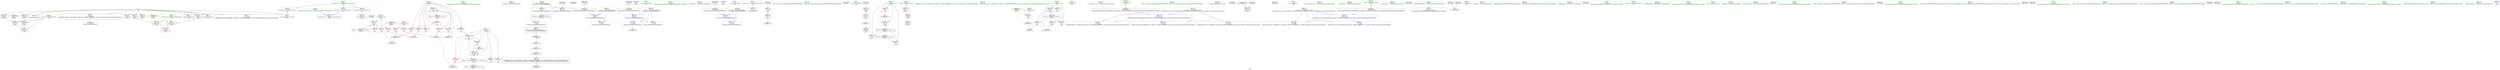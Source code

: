 digraph "SVFG" {
	label="SVFG";

	Node0x55e099c03150 [shape=record,color=grey,label="{NodeID: 0\nNullPtr}"];
	Node0x55e099c03150 -> Node0x55e099d39120[style=solid];
	Node0x55e099c03150 -> Node0x55e099d39220[style=solid];
	Node0x55e099c03150 -> Node0x55e099d392f0[style=solid];
	Node0x55e099c03150 -> Node0x55e099d393c0[style=solid];
	Node0x55e099c03150 -> Node0x55e099d39490[style=solid];
	Node0x55e099c03150 -> Node0x55e099d39560[style=solid];
	Node0x55e099c03150 -> Node0x55e099d39630[style=solid];
	Node0x55e099c03150 -> Node0x55e099d39700[style=solid];
	Node0x55e099c03150 -> Node0x55e099d397d0[style=solid];
	Node0x55e099c03150 -> Node0x55e099d398a0[style=solid];
	Node0x55e099c03150 -> Node0x55e099d39970[style=solid];
	Node0x55e099c03150 -> Node0x55e099d3d5a0[style=solid];
	Node0x55e099d37b00 [shape=record,color=red,label="{NodeID: 97\n107\<--58\n\<--n\nmain\n}"];
	Node0x55e099d37b00 -> Node0x55e099d461d0[style=solid];
	Node0x55e099d35290 [shape=record,color=green,label="{NodeID: 14\n272\<--1\n\<--dummyObj\nCan only get source location for instruction, argument, global var or function.}"];
	Node0x55e099d37640 [shape=record,color=red,label="{NodeID: 111\n140\<--66\n\<--j\nmain\n}"];
	Node0x55e099d35fa0 [shape=record,color=green,label="{NodeID: 28\n56\<--57\nehselector.slot\<--ehselector.slot_field_insensitive\nmain\n}"];
	Node0x55e099d35fa0 -> Node0x55e099d3ab40[style=solid];
	Node0x55e099d35fa0 -> Node0x55e099d3dec0[style=solid];
	Node0x55e099d35fa0 -> Node0x55e099d3e130[style=solid];
	Node0x55e099d55d40 [shape=record,color=yellow,style=double,label="{NodeID: 291\n10V_1 = ENCHI(MR_10V_0)\npts\{57 \}\nFun[main]}"];
	Node0x55e099d55d40 -> Node0x55e099d3dec0[style=dashed];
	Node0x55e099d55d40 -> Node0x55e099d3e130[style=dashed];
	Node0x55e099d3d3d0 [shape=record,color=blue,label="{NodeID: 125\n351\<--17\nllvm.global_ctors_0\<--\nGlob }"];
	Node0x55e099d36c20 [shape=record,color=green,label="{NodeID: 42\n166\<--167\n_ZNSolsEx\<--_ZNSolsEx_field_insensitive\n}"];
	Node0x55e099d3df90 [shape=record,color=blue,label="{NodeID: 139\n64\<--157\ni\<--inc25\nmain\n}"];
	Node0x55e099d3df90 -> Node0x55e099d37fe0[style=dashed];
	Node0x55e099d3df90 -> Node0x55e099d380b0[style=dashed];
	Node0x55e099d3df90 -> Node0x55e099d38180[style=dashed];
	Node0x55e099d3df90 -> Node0x55e099d37230[style=dashed];
	Node0x55e099d3df90 -> Node0x55e099d37300[style=dashed];
	Node0x55e099d3df90 -> Node0x55e099d373d0[style=dashed];
	Node0x55e099d3df90 -> Node0x55e099d3df90[style=dashed];
	Node0x55e099d3df90 -> Node0x55e099d52480[style=dashed];
	Node0x55e099d389e0 [shape=record,color=green,label="{NodeID: 56\n303\<--304\nretval\<--retval_field_insensitive\n_ZNSt11char_traitsIcE7compareEPKcS2_m\n}"];
	Node0x55e099d389e0 -> Node0x55e099d3cfc0[style=solid];
	Node0x55e099d389e0 -> Node0x55e099d3e6e0[style=solid];
	Node0x55e099d389e0 -> Node0x55e099d3e7b0[style=solid];
	Node0x55e099d62e10 [shape=record,color=black,label="{NodeID: 319\n28 = PHI()\n}"];
	Node0x55e099d39630 [shape=record,color=black,label="{NodeID: 70\n198\<--3\n\<--dummyVal\nmain\n}"];
	Node0x55e099d39630 -> Node0x55e099d3e130[style=solid];
	Node0x55e099d64430 [shape=record,color=black,label="{NodeID: 333\n260 = PHI()\n|{<s0>31}}"];
	Node0x55e099d64430:s0 -> Node0x55e099d60d50[style=solid,color=red];
	Node0x55e099d45750 [shape=record,color=grey,label="{NodeID: 250\n315 = cmp(314, 97, )\n}"];
	Node0x55e099d3a1c0 [shape=record,color=purple,label="{NodeID: 84\n168\<--12\n\<--.str.1\nmain\n}"];
	Node0x55e099c031e0 [shape=record,color=green,label="{NodeID: 1\n7\<--1\n__dso_handle\<--dummyObj\nGlob }"];
	Node0x55e099d4ed80 [shape=record,color=black,label="{NodeID: 264\nMR_26V_3 = PHI(MR_26V_4, MR_26V_2, )\npts\{304 \}\n}"];
	Node0x55e099d4ed80 -> Node0x55e099d3cfc0[style=dashed];
	Node0x55e099d37bd0 [shape=record,color=red,label="{NodeID: 98\n170\<--58\n\<--n\nmain\n}"];
	Node0x55e099d35390 [shape=record,color=green,label="{NodeID: 15\n275\<--1\n\<--dummyObj\nCan only get source location for instruction, argument, global var or function.}"];
	Node0x55e099d37710 [shape=record,color=red,label="{NodeID: 112\n144\<--66\n\<--j\nmain\n}"];
	Node0x55e099d37710 -> Node0x55e099d44cd0[style=solid];
	Node0x55e099d36070 [shape=record,color=green,label="{NodeID: 29\n58\<--59\nn\<--n_field_insensitive\nmain\n}"];
	Node0x55e099d36070 -> Node0x55e099d37a30[style=solid];
	Node0x55e099d36070 -> Node0x55e099d37b00[style=solid];
	Node0x55e099d36070 -> Node0x55e099d37bd0[style=solid];
	Node0x55e099d36070 -> Node0x55e099d3d840[style=solid];
	Node0x55e099d3d4a0 [shape=record,color=blue,label="{NodeID: 126\n352\<--18\nllvm.global_ctors_1\<--_GLOBAL__sub_I_pwild_0_0.cpp\nGlob }"];
	Node0x55e099d36d20 [shape=record,color=green,label="{NodeID: 43\n172\<--173\n_ZNSaIcEC1Ev\<--_ZNSaIcEC1Ev_field_insensitive\n}"];
	Node0x55e099d3e060 [shape=record,color=blue,label="{NodeID: 140\n54\<--196\nexn.slot\<--\nmain\n}"];
	Node0x55e099d3e060 -> Node0x55e099d3aa70[style=dashed];
	Node0x55e099d38ab0 [shape=record,color=green,label="{NodeID: 57\n305\<--306\n__s1.addr\<--__s1.addr_field_insensitive\n_ZNSt11char_traitsIcE7compareEPKcS2_m\n}"];
	Node0x55e099d38ab0 -> Node0x55e099d3d090[style=solid];
	Node0x55e099d38ab0 -> Node0x55e099d3e470[style=solid];
	Node0x55e099d63690 [shape=record,color=black,label="{NodeID: 320\n91 = PHI()\n}"];
	Node0x55e099d63690 -> Node0x55e099d3d840[style=solid];
	Node0x55e099d39700 [shape=record,color=black,label="{NodeID: 71\n218\<--3\nlpad.val\<--dummyVal\nmain\n}"];
	Node0x55e099d645c0 [shape=record,color=black,label="{NodeID: 334\n264 = PHI()\n|{<s0>31}}"];
	Node0x55e099d645c0:s0 -> Node0x55e099d64900[style=solid,color=red];
	Node0x55e099d458d0 [shape=record,color=grey,label="{NodeID: 251\n102 = cmp(100, 101, )\n}"];
	Node0x55e099d3a290 [shape=record,color=purple,label="{NodeID: 85\n202\<--14\n\<--.str.2\nmain\n}"];
	Node0x55e099d1ccb0 [shape=record,color=green,label="{NodeID: 2\n8\<--1\n_ZSt3cin\<--dummyObj\nGlob }"];
	Node0x55e099d37ca0 [shape=record,color=red,label="{NodeID: 99\n105\<--60\n\<--k\nmain\n}"];
	Node0x55e099d37ca0 -> Node0x55e099d45450[style=solid];
	Node0x55e099d35490 [shape=record,color=green,label="{NodeID: 16\n4\<--6\n_ZStL8__ioinit\<--_ZStL8__ioinit_field_insensitive\nGlob }"];
	Node0x55e099d35490 -> Node0x55e099d3a020[style=solid];
	Node0x55e099d377e0 [shape=record,color=red,label="{NodeID: 113\n114\<--111\n\<--call11\nmain\n}"];
	Node0x55e099d377e0 -> Node0x55e099d39b40[style=solid];
	Node0x55e099d36140 [shape=record,color=green,label="{NodeID: 30\n60\<--61\nk\<--k_field_insensitive\nmain\n}"];
	Node0x55e099d36140 -> Node0x55e099d37ca0[style=solid];
	Node0x55e099d36140 -> Node0x55e099d37d70[style=solid];
	Node0x55e099d55f00 [shape=record,color=yellow,style=double,label="{NodeID: 293\n14V_1 = ENCHI(MR_14V_0)\npts\{61 \}\nFun[main]}"];
	Node0x55e099d55f00 -> Node0x55e099d37ca0[style=dashed];
	Node0x55e099d55f00 -> Node0x55e099d37d70[style=dashed];
	Node0x55e099d3d5a0 [shape=record,color=blue, style = dotted,label="{NodeID: 127\n353\<--3\nllvm.global_ctors_2\<--dummyVal\nGlob }"];
	Node0x55e099d36e20 [shape=record,color=green,label="{NodeID: 44\n175\<--176\n_ZNSt7__cxx1112basic_stringIcSt11char_traitsIcESaIcEEC1EmcRKS3_\<--_ZNSt7__cxx1112basic_stringIcSt11char_traitsIcESaIcEEC1EmcRKS3__field_insensitive\n}"];
	Node0x55e099d3e130 [shape=record,color=blue,label="{NodeID: 141\n56\<--198\nehselector.slot\<--\nmain\n}"];
	Node0x55e099d3e130 -> Node0x55e099d3ab40[style=dashed];
	Node0x55e099d38b80 [shape=record,color=green,label="{NodeID: 58\n307\<--308\n__s2.addr\<--__s2.addr_field_insensitive\n_ZNSt11char_traitsIcE7compareEPKcS2_m\n}"];
	Node0x55e099d38b80 -> Node0x55e099d3d160[style=solid];
	Node0x55e099d38b80 -> Node0x55e099d3e540[style=solid];
	Node0x55e099d637f0 [shape=record,color=black,label="{NodeID: 321\n95 = PHI()\n}"];
	Node0x55e099d397d0 [shape=record,color=black,label="{NodeID: 72\n219\<--3\nlpad.val50\<--dummyVal\nmain\n}"];
	Node0x55e099d64690 [shape=record,color=black,label="{NodeID: 335\n266 = PHI()\n|{<s0>31}}"];
	Node0x55e099d64690:s0 -> Node0x55e099d64b00[style=solid,color=red];
	Node0x55e099d45a50 [shape=record,color=grey,label="{NodeID: 252\n129 = cmp(125, 128, )\n}"];
	Node0x55e099d3a360 [shape=record,color=purple,label="{NodeID: 86\n351\<--16\nllvm.global_ctors_0\<--llvm.global_ctors\nGlob }"];
	Node0x55e099d3a360 -> Node0x55e099d3d3d0[style=solid];
	Node0x55e099d1cd40 [shape=record,color=green,label="{NodeID: 3\n9\<--1\n_ZSt4cout\<--dummyObj\nGlob }"];
	Node0x55e099d37d70 [shape=record,color=red,label="{NodeID: 100\n127\<--60\n\<--k\nmain\n}"];
	Node0x55e099d37d70 -> Node0x55e099d44e50[style=solid];
	Node0x55e099d35590 [shape=record,color=green,label="{NodeID: 17\n16\<--20\nllvm.global_ctors\<--llvm.global_ctors_field_insensitive\nGlob }"];
	Node0x55e099d35590 -> Node0x55e099d3a360[style=solid];
	Node0x55e099d35590 -> Node0x55e099d3a460[style=solid];
	Node0x55e099d35590 -> Node0x55e099d3a560[style=solid];
	Node0x55e099d378b0 [shape=record,color=red,label="{NodeID: 114\n133\<--132\n\<--call18\nmain\n}"];
	Node0x55e099d378b0 -> Node0x55e099d39c10[style=solid];
	Node0x55e099d36210 [shape=record,color=green,label="{NodeID: 31\n62\<--63\nres\<--res_field_insensitive\nmain\n}"];
	Node0x55e099d36210 -> Node0x55e099d37e40[style=solid];
	Node0x55e099d36210 -> Node0x55e099d37f10[style=solid];
	Node0x55e099d36210 -> Node0x55e099d3d910[style=solid];
	Node0x55e099d36210 -> Node0x55e099d3dab0[style=solid];
	Node0x55e099d3d6a0 [shape=record,color=blue,label="{NodeID: 128\n46\<--73\nretval\<--\nmain\n}"];
	Node0x55e099d3d6a0 -> Node0x55e099d3a660[style=dashed];
	Node0x55e099d36f20 [shape=record,color=green,label="{NodeID: 45\n178\<--179\n_ZSteqIcEN9__gnu_cxx11__enable_ifIXsr9__is_charIT_EE7__valueEbE6__typeERKNSt7__cxx1112basic_stringIS2_St11char_traitsIS2_ESaIS2_EEESC_\<--_ZSteqIcEN9__gnu_cxx11__enable_ifIXsr9__is_charIT_EE7__valueEbE6__typeERKNSt7__cxx1112basic_stringIS2_St11char_traitsIS2_ESaIS2_EEESC__field_insensitive\n}"];
	Node0x55e099d3e200 [shape=record,color=blue,label="{NodeID: 142\n50\<--209\ntc\<--inc48\nmain\n}"];
	Node0x55e099d3e200 -> Node0x55e099d51580[style=dashed];
	Node0x55e099d38c50 [shape=record,color=green,label="{NodeID: 59\n309\<--310\n__n.addr\<--__n.addr_field_insensitive\n_ZNSt11char_traitsIcE7compareEPKcS2_m\n}"];
	Node0x55e099d38c50 -> Node0x55e099d3d230[style=solid];
	Node0x55e099d38c50 -> Node0x55e099d3d300[style=solid];
	Node0x55e099d38c50 -> Node0x55e099d3e610[style=solid];
	Node0x55e099d638c0 [shape=record,color=black,label="{NodeID: 322\n111 = PHI()\n}"];
	Node0x55e099d638c0 -> Node0x55e099d377e0[style=solid];
	Node0x55e099d398a0 [shape=record,color=black,label="{NodeID: 73\n277\<--3\n\<--dummyVal\n_ZSteqIcEN9__gnu_cxx11__enable_ifIXsr9__is_charIT_EE7__valueEbE6__typeERKNSt7__cxx1112basic_stringIS2_St11char_traitsIS2_ESaIS2_EEESC_\n}"];
	Node0x55e099d64760 [shape=record,color=black,label="{NodeID: 336\n322 = PHI()\n}"];
	Node0x55e099d64760 -> Node0x55e099d3e7b0[style=solid];
	Node0x55e099d45bd0 [shape=record,color=grey,label="{NodeID: 253\n270 = cmp(267, 73, )\n}"];
	Node0x55e099d45bd0 -> Node0x55e099d44fd0[style=solid];
	Node0x55e099d3a460 [shape=record,color=purple,label="{NodeID: 87\n352\<--16\nllvm.global_ctors_1\<--llvm.global_ctors\nGlob }"];
	Node0x55e099d3a460 -> Node0x55e099d3d4a0[style=solid];
	Node0x55e099d1e6f0 [shape=record,color=green,label="{NodeID: 4\n10\<--1\n.str\<--dummyObj\nGlob }"];
	Node0x55e099d37e40 [shape=record,color=red,label="{NodeID: 101\n119\<--62\n\<--res\nmain\n}"];
	Node0x55e099d37e40 -> Node0x55e099d452d0[style=solid];
	Node0x55e099d35690 [shape=record,color=green,label="{NodeID: 18\n21\<--22\n__cxx_global_var_init\<--__cxx_global_var_init_field_insensitive\n}"];
	Node0x55e099d3cc30 [shape=record,color=red,label="{NodeID: 115\n253\<--247\n\<--__lhs.addr\n_ZSteqIcEN9__gnu_cxx11__enable_ifIXsr9__is_charIT_EE7__valueEbE6__typeERKNSt7__cxx1112basic_stringIS2_St11char_traitsIS2_ESaIS2_EEESC_\n}"];
	Node0x55e099d362e0 [shape=record,color=green,label="{NodeID: 32\n64\<--65\ni\<--i_field_insensitive\nmain\n}"];
	Node0x55e099d362e0 -> Node0x55e099d37fe0[style=solid];
	Node0x55e099d362e0 -> Node0x55e099d380b0[style=solid];
	Node0x55e099d362e0 -> Node0x55e099d38180[style=solid];
	Node0x55e099d362e0 -> Node0x55e099d37230[style=solid];
	Node0x55e099d362e0 -> Node0x55e099d37300[style=solid];
	Node0x55e099d362e0 -> Node0x55e099d373d0[style=solid];
	Node0x55e099d362e0 -> Node0x55e099d3d9e0[style=solid];
	Node0x55e099d362e0 -> Node0x55e099d3df90[style=solid];
	Node0x55e099d3d770 [shape=record,color=blue,label="{NodeID: 129\n50\<--78\ntc\<--\nmain\n}"];
	Node0x55e099d3d770 -> Node0x55e099d51580[style=dashed];
	Node0x55e099d37020 [shape=record,color=green,label="{NodeID: 46\n181\<--182\n_ZNSt7__cxx1112basic_stringIcSt11char_traitsIcESaIcEED1Ev\<--_ZNSt7__cxx1112basic_stringIcSt11char_traitsIcESaIcEED1Ev_field_insensitive\n}"];
	Node0x55e099d3e2d0 [shape=record,color=blue,label="{NodeID: 143\n247\<--245\n__lhs.addr\<--__lhs\n_ZSteqIcEN9__gnu_cxx11__enable_ifIXsr9__is_charIT_EE7__valueEbE6__typeERKNSt7__cxx1112basic_stringIS2_St11char_traitsIS2_ESaIS2_EEESC_\n}"];
	Node0x55e099d3e2d0 -> Node0x55e099d3cc30[style=dashed];
	Node0x55e099d3e2d0 -> Node0x55e099d3ccc0[style=dashed];
	Node0x55e099d3e2d0 -> Node0x55e099d3cd50[style=dashed];
	Node0x55e099d38d20 [shape=record,color=green,label="{NodeID: 60\n323\<--324\nmemcmp\<--memcmp_field_insensitive\n}"];
	Node0x55e099d639f0 [shape=record,color=black,label="{NodeID: 323\n161 = PHI()\n}"];
	Node0x55e099d44050 [shape=record,color=black,label="{NodeID: 240\n137 = PHI(138, 139, )\n}"];
	Node0x55e099d44050 -> Node0x55e099d3dc50[style=solid];
	Node0x55e099d39970 [shape=record,color=black,label="{NodeID: 74\n278\<--3\n\<--dummyVal\n_ZSteqIcEN9__gnu_cxx11__enable_ifIXsr9__is_charIT_EE7__valueEbE6__typeERKNSt7__cxx1112basic_stringIS2_St11char_traitsIS2_ESaIS2_EEESC_\n|{<s0>32}}"];
	Node0x55e099d39970:s0 -> Node0x55e099d64c40[style=solid,color=red];
	Node0x55e099d64830 [shape=record,color=black,label="{NodeID: 337\n333 = PHI()\n}"];
	Node0x55e099d45d50 [shape=record,color=grey,label="{NodeID: 254\n135 = cmp(134, 117, )\n}"];
	Node0x55e099d45d50 -> Node0x55e099d39ce0[style=solid];
	Node0x55e099d3a560 [shape=record,color=purple,label="{NodeID: 88\n353\<--16\nllvm.global_ctors_2\<--llvm.global_ctors\nGlob }"];
	Node0x55e099d3a560 -> Node0x55e099d3d5a0[style=solid];
	Node0x55e099d1e780 [shape=record,color=green,label="{NodeID: 5\n12\<--1\n.str.1\<--dummyObj\nGlob }"];
	Node0x55e099d37f10 [shape=record,color=red,label="{NodeID: 102\n187\<--62\n\<--res\nmain\n}"];
	Node0x55e099d35790 [shape=record,color=green,label="{NodeID: 19\n25\<--26\n_ZNSt8ios_base4InitC1Ev\<--_ZNSt8ios_base4InitC1Ev_field_insensitive\n}"];
	Node0x55e099d3ccc0 [shape=record,color=red,label="{NodeID: 116\n259\<--247\n\<--__lhs.addr\n_ZSteqIcEN9__gnu_cxx11__enable_ifIXsr9__is_charIT_EE7__valueEbE6__typeERKNSt7__cxx1112basic_stringIS2_St11char_traitsIS2_ESaIS2_EEESC_\n}"];
	Node0x55e099d363b0 [shape=record,color=green,label="{NodeID: 33\n66\<--67\nj\<--j_field_insensitive\nmain\n}"];
	Node0x55e099d363b0 -> Node0x55e099d374a0[style=solid];
	Node0x55e099d363b0 -> Node0x55e099d37570[style=solid];
	Node0x55e099d363b0 -> Node0x55e099d37640[style=solid];
	Node0x55e099d363b0 -> Node0x55e099d37710[style=solid];
	Node0x55e099d363b0 -> Node0x55e099d3db80[style=solid];
	Node0x55e099d363b0 -> Node0x55e099d3dd20[style=solid];
	Node0x55e099d3d840 [shape=record,color=blue,label="{NodeID: 130\n58\<--91\nn\<--call2\nmain\n}"];
	Node0x55e099d3d840 -> Node0x55e099d37a30[style=dashed];
	Node0x55e099d3d840 -> Node0x55e099d37b00[style=dashed];
	Node0x55e099d3d840 -> Node0x55e099d37bd0[style=dashed];
	Node0x55e099d3d840 -> Node0x55e099d51a80[style=dashed];
	Node0x55e099d37120 [shape=record,color=green,label="{NodeID: 47\n184\<--185\n_ZNSaIcED1Ev\<--_ZNSaIcED1Ev_field_insensitive\n}"];
	Node0x55e099d3e3a0 [shape=record,color=blue,label="{NodeID: 144\n249\<--246\n__rhs.addr\<--__rhs\n_ZSteqIcEN9__gnu_cxx11__enable_ifIXsr9__is_charIT_EE7__valueEbE6__typeERKNSt7__cxx1112basic_stringIS2_St11char_traitsIS2_ESaIS2_EEESC_\n}"];
	Node0x55e099d3e3a0 -> Node0x55e099d3ce20[style=dashed];
	Node0x55e099d3e3a0 -> Node0x55e099d3cef0[style=dashed];
	Node0x55e099d38e20 [shape=record,color=green,label="{NodeID: 61\n334\<--335\n__cxa_begin_catch\<--__cxa_begin_catch_field_insensitive\n}"];
	Node0x55e099d63af0 [shape=record,color=black,label="{NodeID: 324\n165 = PHI()\n}"];
	Node0x55e099d445b0 [shape=record,color=black,label="{NodeID: 241\n274 = PHI(275, 271, )\n}"];
	Node0x55e099d445b0 -> Node0x55e099d39e80[style=solid];
	Node0x55e099d39a40 [shape=record,color=black,label="{NodeID: 75\n29\<--30\n\<--_ZNSt8ios_base4InitD1Ev\nCan only get source location for instruction, argument, global var or function.}"];
	Node0x55e099d64900 [shape=record,color=black,label="{NodeID: 338\n301 = PHI(264, )\n1st arg _ZNSt11char_traitsIcE7compareEPKcS2_m }"];
	Node0x55e099d64900 -> Node0x55e099d3e540[style=solid];
	Node0x55e099d45ed0 [shape=record,color=grey,label="{NodeID: 255\n257 = cmp(254, 256, )\n}"];
	Node0x55e099d3a660 [shape=record,color=red,label="{NodeID: 89\n214\<--46\n\<--retval\nmain\n}"];
	Node0x55e099d3a660 -> Node0x55e099d39db0[style=solid];
	Node0x55e099d1ee70 [shape=record,color=green,label="{NodeID: 6\n14\<--1\n.str.2\<--dummyObj\nGlob }"];
	Node0x55e099d37fe0 [shape=record,color=red,label="{NodeID: 103\n100\<--64\n\<--i\nmain\n}"];
	Node0x55e099d37fe0 -> Node0x55e099d458d0[style=solid];
	Node0x55e099d35890 [shape=record,color=green,label="{NodeID: 20\n31\<--32\n__cxa_atexit\<--__cxa_atexit_field_insensitive\n}"];
	Node0x55e099d3cd50 [shape=record,color=red,label="{NodeID: 117\n265\<--247\n\<--__lhs.addr\n_ZSteqIcEN9__gnu_cxx11__enable_ifIXsr9__is_charIT_EE7__valueEbE6__typeERKNSt7__cxx1112basic_stringIS2_St11char_traitsIS2_ESaIS2_EEESC_\n}"];
	Node0x55e099d36480 [shape=record,color=green,label="{NodeID: 34\n68\<--69\nref.tmp\<--ref.tmp_field_insensitive\nmain\n|{<s0>16}}"];
	Node0x55e099d36480:s0 -> Node0x55e099d64ec0[style=solid,color=red];
	Node0x55e099d3d910 [shape=record,color=blue,label="{NodeID: 131\n62\<--97\nres\<--\nmain\n}"];
	Node0x55e099d3d910 -> Node0x55e099d4de80[style=dashed];
	Node0x55e099d38240 [shape=record,color=green,label="{NodeID: 48\n190\<--191\n_ZSt4endlIcSt11char_traitsIcEERSt13basic_ostreamIT_T0_ES6_\<--_ZSt4endlIcSt11char_traitsIcEERSt13basic_ostreamIT_T0_ES6__field_insensitive\n}"];
	Node0x55e099d3e470 [shape=record,color=blue,label="{NodeID: 145\n305\<--300\n__s1.addr\<--__s1\n_ZNSt11char_traitsIcE7compareEPKcS2_m\n}"];
	Node0x55e099d3e470 -> Node0x55e099d3d090[style=dashed];
	Node0x55e099d38f20 [shape=record,color=green,label="{NodeID: 62\n337\<--338\n_ZSt9terminatev\<--_ZSt9terminatev_field_insensitive\n}"];
	Node0x55e099d63bf0 [shape=record,color=black,label="{NodeID: 325\n169 = PHI()\n}"];
	Node0x55e099d44b50 [shape=record,color=grey,label="{NodeID: 242\n157 = Binary(156, 78, )\n}"];
	Node0x55e099d44b50 -> Node0x55e099d3df90[style=solid];
	Node0x55e099d39b40 [shape=record,color=black,label="{NodeID: 76\n115\<--114\nconv\<--\nmain\n}"];
	Node0x55e099d39b40 -> Node0x55e099d46350[style=solid];
	Node0x55e099d64b00 [shape=record,color=black,label="{NodeID: 339\n302 = PHI(266, )\n2nd arg _ZNSt11char_traitsIcE7compareEPKcS2_m }"];
	Node0x55e099d64b00 -> Node0x55e099d3e610[style=solid];
	Node0x55e099d46050 [shape=record,color=grey,label="{NodeID: 256\n83 = cmp(80, 82, )\n}"];
	Node0x55e099d3a730 [shape=record,color=red,label="{NodeID: 90\n81\<--48\n\<--TC\nmain\n}"];
	Node0x55e099d3a730 -> Node0x55e099d45150[style=solid];
	Node0x55e099d1ef00 [shape=record,color=green,label="{NodeID: 7\n17\<--1\n\<--dummyObj\nCan only get source location for instruction, argument, global var or function.}"];
	Node0x55e099d380b0 [shape=record,color=red,label="{NodeID: 104\n104\<--64\n\<--i\nmain\n}"];
	Node0x55e099d380b0 -> Node0x55e099d45450[style=solid];
	Node0x55e099d35990 [shape=record,color=green,label="{NodeID: 21\n30\<--36\n_ZNSt8ios_base4InitD1Ev\<--_ZNSt8ios_base4InitD1Ev_field_insensitive\n}"];
	Node0x55e099d35990 -> Node0x55e099d39a40[style=solid];
	Node0x55e099d3ce20 [shape=record,color=red,label="{NodeID: 118\n255\<--249\n\<--__rhs.addr\n_ZSteqIcEN9__gnu_cxx11__enable_ifIXsr9__is_charIT_EE7__valueEbE6__typeERKNSt7__cxx1112basic_stringIS2_St11char_traitsIS2_ESaIS2_EEESC_\n}"];
	Node0x55e099d36550 [shape=record,color=green,label="{NodeID: 35\n70\<--71\nref.tmp33\<--ref.tmp33_field_insensitive\nmain\n}"];
	Node0x55e099d3d9e0 [shape=record,color=blue,label="{NodeID: 132\n64\<--97\ni\<--\nmain\n}"];
	Node0x55e099d3d9e0 -> Node0x55e099d37fe0[style=dashed];
	Node0x55e099d3d9e0 -> Node0x55e099d380b0[style=dashed];
	Node0x55e099d3d9e0 -> Node0x55e099d38180[style=dashed];
	Node0x55e099d3d9e0 -> Node0x55e099d37230[style=dashed];
	Node0x55e099d3d9e0 -> Node0x55e099d37300[style=dashed];
	Node0x55e099d3d9e0 -> Node0x55e099d373d0[style=dashed];
	Node0x55e099d3d9e0 -> Node0x55e099d3df90[style=dashed];
	Node0x55e099d3d9e0 -> Node0x55e099d52480[style=dashed];
	Node0x55e099d38340 [shape=record,color=green,label="{NodeID: 49\n192\<--193\n_ZNSolsEPFRSoS_E\<--_ZNSolsEPFRSoS_E_field_insensitive\n}"];
	Node0x55e099d3e540 [shape=record,color=blue,label="{NodeID: 146\n307\<--301\n__s2.addr\<--__s2\n_ZNSt11char_traitsIcE7compareEPKcS2_m\n}"];
	Node0x55e099d3e540 -> Node0x55e099d3d160[style=dashed];
	Node0x55e099d39020 [shape=record,color=green,label="{NodeID: 63\n18\<--347\n_GLOBAL__sub_I_pwild_0_0.cpp\<--_GLOBAL__sub_I_pwild_0_0.cpp_field_insensitive\n}"];
	Node0x55e099d39020 -> Node0x55e099d3d4a0[style=solid];
	Node0x55e099d63cc0 [shape=record,color=black,label="{NodeID: 326\n177 = PHI(244, )\n}"];
	Node0x55e099d44cd0 [shape=record,color=grey,label="{NodeID: 243\n145 = Binary(144, 78, )\n}"];
	Node0x55e099d44cd0 -> Node0x55e099d3dd20[style=solid];
	Node0x55e099d39c10 [shape=record,color=black,label="{NodeID: 77\n134\<--133\nconv19\<--\nmain\n}"];
	Node0x55e099d39c10 -> Node0x55e099d45d50[style=solid];
	Node0x55e099d64c40 [shape=record,color=black,label="{NodeID: 340\n332 = PHI(278, )\n0th arg __clang_call_terminate }"];
	Node0x55e099d461d0 [shape=record,color=grey,label="{NodeID: 257\n108 = cmp(106, 107, )\n}"];
	Node0x55e099d3a800 [shape=record,color=red,label="{NodeID: 91\n80\<--50\n\<--tc\nmain\n}"];
	Node0x55e099d3a800 -> Node0x55e099d46050[style=solid];
	Node0x55e099d1ef90 [shape=record,color=green,label="{NodeID: 8\n73\<--1\n\<--dummyObj\nCan only get source location for instruction, argument, global var or function.}"];
	Node0x55e099d38180 [shape=record,color=red,label="{NodeID: 105\n110\<--64\n\<--i\nmain\n}"];
	Node0x55e099d35a90 [shape=record,color=green,label="{NodeID: 22\n43\<--44\nmain\<--main_field_insensitive\n}"];
	Node0x55e099d3cef0 [shape=record,color=red,label="{NodeID: 119\n263\<--249\n\<--__rhs.addr\n_ZSteqIcEN9__gnu_cxx11__enable_ifIXsr9__is_charIT_EE7__valueEbE6__typeERKNSt7__cxx1112basic_stringIS2_St11char_traitsIS2_ESaIS2_EEESC_\n}"];
	Node0x55e099d36620 [shape=record,color=green,label="{NodeID: 36\n75\<--76\n_ZNSirsERx\<--_ZNSirsERx_field_insensitive\n}"];
	Node0x55e099d3dab0 [shape=record,color=blue,label="{NodeID: 133\n62\<--120\nres\<--inc\nmain\n}"];
	Node0x55e099d3dab0 -> Node0x55e099d4de80[style=dashed];
	Node0x55e099d38440 [shape=record,color=green,label="{NodeID: 50\n229\<--230\n__gxx_personality_v0\<--__gxx_personality_v0_field_insensitive\n}"];
	Node0x55e099d60d50 [shape=record,color=black,label="{NodeID: 313\n300 = PHI(260, )\n0th arg _ZNSt11char_traitsIcE7compareEPKcS2_m }"];
	Node0x55e099d60d50 -> Node0x55e099d3e470[style=solid];
	Node0x55e099d3e610 [shape=record,color=blue,label="{NodeID: 147\n309\<--302\n__n.addr\<--__n\n_ZNSt11char_traitsIcE7compareEPKcS2_m\n}"];
	Node0x55e099d3e610 -> Node0x55e099d3d230[style=dashed];
	Node0x55e099d3e610 -> Node0x55e099d3d300[style=dashed];
	Node0x55e099d39120 [shape=record,color=black,label="{NodeID: 64\n2\<--3\ndummyVal\<--dummyVal\n}"];
	Node0x55e099d63e30 [shape=record,color=black,label="{NodeID: 327\n188 = PHI()\n}"];
	Node0x55e099d44e50 [shape=record,color=grey,label="{NodeID: 244\n128 = Binary(126, 127, )\n}"];
	Node0x55e099d44e50 -> Node0x55e099d45a50[style=solid];
	Node0x55e099d39ce0 [shape=record,color=black,label="{NodeID: 78\n136\<--135\n\<--cmp20\nmain\n}"];
	Node0x55e099d64d80 [shape=record,color=black,label="{NodeID: 341\n245 = PHI(52, )\n0th arg _ZSteqIcEN9__gnu_cxx11__enable_ifIXsr9__is_charIT_EE7__valueEbE6__typeERKNSt7__cxx1112basic_stringIS2_St11char_traitsIS2_ESaIS2_EEESC_ }"];
	Node0x55e099d64d80 -> Node0x55e099d3e2d0[style=solid];
	Node0x55e099d46350 [shape=record,color=grey,label="{NodeID: 258\n116 = cmp(115, 117, )\n}"];
	Node0x55e099d3a8d0 [shape=record,color=red,label="{NodeID: 92\n164\<--50\n\<--tc\nmain\n}"];
	Node0x55e099d34f60 [shape=record,color=green,label="{NodeID: 9\n78\<--1\n\<--dummyObj\nCan only get source location for instruction, argument, global var or function.}"];
	Node0x55e099d51580 [shape=record,color=black,label="{NodeID: 272\nMR_6V_3 = PHI(MR_6V_4, MR_6V_2, )\npts\{51 \}\n}"];
	Node0x55e099d51580 -> Node0x55e099d3a800[style=dashed];
	Node0x55e099d51580 -> Node0x55e099d3a8d0[style=dashed];
	Node0x55e099d51580 -> Node0x55e099d3a9a0[style=dashed];
	Node0x55e099d51580 -> Node0x55e099d3e200[style=dashed];
	Node0x55e099d37230 [shape=record,color=red,label="{NodeID: 106\n122\<--64\n\<--i\nmain\n}"];
	Node0x55e099d37230 -> Node0x55e099d3db80[style=solid];
	Node0x55e099d35b90 [shape=record,color=green,label="{NodeID: 23\n46\<--47\nretval\<--retval_field_insensitive\nmain\n}"];
	Node0x55e099d35b90 -> Node0x55e099d3a660[style=solid];
	Node0x55e099d35b90 -> Node0x55e099d3d6a0[style=solid];
	Node0x55e099d3cfc0 [shape=record,color=red,label="{NodeID: 120\n327\<--303\n\<--retval\n_ZNSt11char_traitsIcE7compareEPKcS2_m\n}"];
	Node0x55e099d3cfc0 -> Node0x55e099d39f50[style=solid];
	Node0x55e099d36720 [shape=record,color=green,label="{NodeID: 37\n86\<--87\n_ZNSt7__cxx1112basic_stringIcSt11char_traitsIcESaIcEEC1Ev\<--_ZNSt7__cxx1112basic_stringIcSt11char_traitsIcESaIcEEC1Ev_field_insensitive\n}"];
	Node0x55e099d3db80 [shape=record,color=blue,label="{NodeID: 134\n66\<--122\nj\<--\nmain\n}"];
	Node0x55e099d3db80 -> Node0x55e099d374a0[style=dashed];
	Node0x55e099d3db80 -> Node0x55e099d37570[style=dashed];
	Node0x55e099d3db80 -> Node0x55e099d37640[style=dashed];
	Node0x55e099d3db80 -> Node0x55e099d37710[style=dashed];
	Node0x55e099d3db80 -> Node0x55e099d3dd20[style=dashed];
	Node0x55e099d3db80 -> Node0x55e099d4d980[style=dashed];
	Node0x55e099d38540 [shape=record,color=green,label="{NodeID: 51\n247\<--248\n__lhs.addr\<--__lhs.addr_field_insensitive\n_ZSteqIcEN9__gnu_cxx11__enable_ifIXsr9__is_charIT_EE7__valueEbE6__typeERKNSt7__cxx1112basic_stringIS2_St11char_traitsIS2_ESaIS2_EEESC_\n}"];
	Node0x55e099d38540 -> Node0x55e099d3cc30[style=solid];
	Node0x55e099d38540 -> Node0x55e099d3ccc0[style=solid];
	Node0x55e099d38540 -> Node0x55e099d3cd50[style=solid];
	Node0x55e099d38540 -> Node0x55e099d3e2d0[style=solid];
	Node0x55e099d61690 [shape=record,color=black,label="{NodeID: 314\n267 = PHI(299, )\n}"];
	Node0x55e099d61690 -> Node0x55e099d45bd0[style=solid];
	Node0x55e099d3e6e0 [shape=record,color=blue,label="{NodeID: 148\n303\<--73\nretval\<--\n_ZNSt11char_traitsIcE7compareEPKcS2_m\n}"];
	Node0x55e099d3e6e0 -> Node0x55e099d4ed80[style=dashed];
	Node0x55e099d39220 [shape=record,color=black,label="{NodeID: 65\n148\<--3\n\<--dummyVal\nmain\n}"];
	Node0x55e099d63f30 [shape=record,color=black,label="{NodeID: 328\n189 = PHI()\n}"];
	Node0x55e099d44fd0 [shape=record,color=grey,label="{NodeID: 245\n271 = Binary(270, 272, )\n}"];
	Node0x55e099d44fd0 -> Node0x55e099d445b0[style=solid];
	Node0x55e099d39db0 [shape=record,color=black,label="{NodeID: 79\n45\<--214\nmain_ret\<--\nmain\n}"];
	Node0x55e099d64ec0 [shape=record,color=black,label="{NodeID: 342\n246 = PHI(68, )\n1st arg _ZSteqIcEN9__gnu_cxx11__enable_ifIXsr9__is_charIT_EE7__valueEbE6__typeERKNSt7__cxx1112basic_stringIS2_St11char_traitsIS2_ESaIS2_EEESC_ }"];
	Node0x55e099d64ec0 -> Node0x55e099d3e3a0[style=solid];
	Node0x55e099d3a9a0 [shape=record,color=red,label="{NodeID: 93\n208\<--50\n\<--tc\nmain\n}"];
	Node0x55e099d3a9a0 -> Node0x55e099d455d0[style=solid];
	Node0x55e099d34ff0 [shape=record,color=green,label="{NodeID: 10\n97\<--1\n\<--dummyObj\nCan only get source location for instruction, argument, global var or function.}"];
	Node0x55e099d51a80 [shape=record,color=black,label="{NodeID: 273\nMR_12V_2 = PHI(MR_12V_3, MR_12V_1, )\npts\{59 \}\n}"];
	Node0x55e099d51a80 -> Node0x55e099d3d840[style=dashed];
	Node0x55e099d37300 [shape=record,color=red,label="{NodeID: 107\n126\<--64\n\<--i\nmain\n}"];
	Node0x55e099d37300 -> Node0x55e099d44e50[style=solid];
	Node0x55e099d35c60 [shape=record,color=green,label="{NodeID: 24\n48\<--49\nTC\<--TC_field_insensitive\nmain\n}"];
	Node0x55e099d35c60 -> Node0x55e099d3a730[style=solid];
	Node0x55e099d3d090 [shape=record,color=red,label="{NodeID: 121\n319\<--305\n\<--__s1.addr\n_ZNSt11char_traitsIcE7compareEPKcS2_m\n}"];
	Node0x55e099d36820 [shape=record,color=green,label="{NodeID: 38\n89\<--90\n_ZStrsIcSt11char_traitsIcESaIcEERSt13basic_istreamIT_T0_ES7_RNSt7__cxx1112basic_stringIS4_S5_T1_EE\<--_ZStrsIcSt11char_traitsIcESaIcEERSt13basic_istreamIT_T0_ES7_RNSt7__cxx1112basic_stringIS4_S5_T1_EE_field_insensitive\n}"];
	Node0x55e099d3dc50 [shape=record,color=blue,label="{NodeID: 135\n141\<--137\ncall22\<--cond\nmain\n}"];
	Node0x55e099d38610 [shape=record,color=green,label="{NodeID: 52\n249\<--250\n__rhs.addr\<--__rhs.addr_field_insensitive\n_ZSteqIcEN9__gnu_cxx11__enable_ifIXsr9__is_charIT_EE7__valueEbE6__typeERKNSt7__cxx1112basic_stringIS2_St11char_traitsIS2_ESaIS2_EEESC_\n}"];
	Node0x55e099d38610 -> Node0x55e099d3ce20[style=solid];
	Node0x55e099d38610 -> Node0x55e099d3cef0[style=solid];
	Node0x55e099d38610 -> Node0x55e099d3e3a0[style=solid];
	Node0x55e099d62aa0 [shape=record,color=black,label="{NodeID: 315\n88 = PHI()\n}"];
	Node0x55e099d3e7b0 [shape=record,color=blue,label="{NodeID: 149\n303\<--322\nretval\<--call\n_ZNSt11char_traitsIcE7compareEPKcS2_m\n}"];
	Node0x55e099d3e7b0 -> Node0x55e099d4ed80[style=dashed];
	Node0x55e099d392f0 [shape=record,color=black,label="{NodeID: 66\n149\<--3\n\<--dummyVal\nmain\n}"];
	Node0x55e099d392f0 -> Node0x55e099d3ddf0[style=solid];
	Node0x55e099d64000 [shape=record,color=black,label="{NodeID: 329\n203 = PHI()\n}"];
	Node0x55e099d45150 [shape=record,color=grey,label="{NodeID: 246\n82 = Binary(81, 78, )\n}"];
	Node0x55e099d45150 -> Node0x55e099d46050[style=solid];
	Node0x55e099d39e80 [shape=record,color=black,label="{NodeID: 80\n244\<--274\n_ZSteqIcEN9__gnu_cxx11__enable_ifIXsr9__is_charIT_EE7__valueEbE6__typeERKNSt7__cxx1112basic_stringIS2_St11char_traitsIS2_ESaIS2_EEESC__ret\<--\n_ZSteqIcEN9__gnu_cxx11__enable_ifIXsr9__is_charIT_EE7__valueEbE6__typeERKNSt7__cxx1112basic_stringIS2_St11char_traitsIS2_ESaIS2_EEESC_\n|{<s0>16}}"];
	Node0x55e099d39e80:s0 -> Node0x55e099d63cc0[style=solid,color=blue];
	Node0x55e099d4d980 [shape=record,color=black,label="{NodeID: 260\nMR_20V_7 = PHI(MR_20V_5, MR_20V_3, MR_20V_3, )\npts\{67 \}\n}"];
	Node0x55e099d4d980 -> Node0x55e099d3db80[style=dashed];
	Node0x55e099d4d980 -> Node0x55e099d4d980[style=dashed];
	Node0x55e099d4d980 -> Node0x55e099d52980[style=dashed];
	Node0x55e099d3aa70 [shape=record,color=red,label="{NodeID: 94\n216\<--54\nexn\<--exn.slot\nmain\n}"];
	Node0x55e099d35080 [shape=record,color=green,label="{NodeID: 11\n117\<--1\n\<--dummyObj\nCan only get source location for instruction, argument, global var or function.}"];
	Node0x55e099d51f80 [shape=record,color=black,label="{NodeID: 274\nMR_16V_2 = PHI(MR_16V_4, MR_16V_1, )\npts\{63 \}\n}"];
	Node0x55e099d51f80 -> Node0x55e099d3d910[style=dashed];
	Node0x55e099d373d0 [shape=record,color=red,label="{NodeID: 108\n156\<--64\n\<--i\nmain\n}"];
	Node0x55e099d373d0 -> Node0x55e099d44b50[style=solid];
	Node0x55e099d35d30 [shape=record,color=green,label="{NodeID: 25\n50\<--51\ntc\<--tc_field_insensitive\nmain\n}"];
	Node0x55e099d35d30 -> Node0x55e099d3a800[style=solid];
	Node0x55e099d35d30 -> Node0x55e099d3a8d0[style=solid];
	Node0x55e099d35d30 -> Node0x55e099d3a9a0[style=solid];
	Node0x55e099d35d30 -> Node0x55e099d3d770[style=solid];
	Node0x55e099d35d30 -> Node0x55e099d3e200[style=solid];
	Node0x55e099d55aa0 [shape=record,color=yellow,style=double,label="{NodeID: 288\n4V_1 = ENCHI(MR_4V_0)\npts\{49 \}\nFun[main]}"];
	Node0x55e099d55aa0 -> Node0x55e099d3a730[style=dashed];
	Node0x55e099d3d160 [shape=record,color=red,label="{NodeID: 122\n320\<--307\n\<--__s2.addr\n_ZNSt11char_traitsIcE7compareEPKcS2_m\n}"];
	Node0x55e099d36920 [shape=record,color=green,label="{NodeID: 39\n92\<--93\n_ZNKSt7__cxx1112basic_stringIcSt11char_traitsIcESaIcEE4sizeEv\<--_ZNKSt7__cxx1112basic_stringIcSt11char_traitsIcESaIcEE4sizeEv_field_insensitive\n}"];
	Node0x55e099d3dd20 [shape=record,color=blue,label="{NodeID: 136\n66\<--145\nj\<--inc23\nmain\n}"];
	Node0x55e099d3dd20 -> Node0x55e099d374a0[style=dashed];
	Node0x55e099d3dd20 -> Node0x55e099d37570[style=dashed];
	Node0x55e099d3dd20 -> Node0x55e099d37640[style=dashed];
	Node0x55e099d3dd20 -> Node0x55e099d37710[style=dashed];
	Node0x55e099d3dd20 -> Node0x55e099d3dd20[style=dashed];
	Node0x55e099d3dd20 -> Node0x55e099d4d980[style=dashed];
	Node0x55e099d386e0 [shape=record,color=green,label="{NodeID: 53\n261\<--262\n_ZNKSt7__cxx1112basic_stringIcSt11char_traitsIcESaIcEE4dataEv\<--_ZNKSt7__cxx1112basic_stringIcSt11char_traitsIcESaIcEE4dataEv_field_insensitive\n}"];
	Node0x55e099d62b70 [shape=record,color=black,label="{NodeID: 316\n74 = PHI()\n}"];
	Node0x55e099d393c0 [shape=record,color=black,label="{NodeID: 67\n151\<--3\n\<--dummyVal\nmain\n}"];
	Node0x55e099d393c0 -> Node0x55e099d3dec0[style=solid];
	Node0x55e099d64130 [shape=record,color=black,label="{NodeID: 330\n204 = PHI()\n}"];
	Node0x55e099d452d0 [shape=record,color=grey,label="{NodeID: 247\n120 = Binary(119, 78, )\n}"];
	Node0x55e099d452d0 -> Node0x55e099d3dab0[style=solid];
	Node0x55e099d39f50 [shape=record,color=black,label="{NodeID: 81\n299\<--327\n_ZNSt11char_traitsIcE7compareEPKcS2_m_ret\<--\n_ZNSt11char_traitsIcE7compareEPKcS2_m\n|{<s0>31}}"];
	Node0x55e099d39f50:s0 -> Node0x55e099d61690[style=solid,color=blue];
	Node0x55e099d4de80 [shape=record,color=black,label="{NodeID: 261\nMR_16V_4 = PHI(MR_16V_6, MR_16V_3, )\npts\{63 \}\n}"];
	Node0x55e099d4de80 -> Node0x55e099d37e40[style=dashed];
	Node0x55e099d4de80 -> Node0x55e099d37f10[style=dashed];
	Node0x55e099d4de80 -> Node0x55e099d3dab0[style=dashed];
	Node0x55e099d4de80 -> Node0x55e099d4de80[style=dashed];
	Node0x55e099d4de80 -> Node0x55e099d51f80[style=dashed];
	Node0x55e099d3ab40 [shape=record,color=red,label="{NodeID: 95\n217\<--56\nsel\<--ehselector.slot\nmain\n}"];
	Node0x55e099d35110 [shape=record,color=green,label="{NodeID: 12\n138\<--1\n\<--dummyObj\nCan only get source location for instruction, argument, global var or function.}"];
	Node0x55e099d52480 [shape=record,color=black,label="{NodeID: 275\nMR_18V_2 = PHI(MR_18V_4, MR_18V_1, )\npts\{65 \}\n}"];
	Node0x55e099d52480 -> Node0x55e099d3d9e0[style=dashed];
	Node0x55e099d374a0 [shape=record,color=red,label="{NodeID: 109\n125\<--66\n\<--j\nmain\n}"];
	Node0x55e099d374a0 -> Node0x55e099d45a50[style=solid];
	Node0x55e099d35e00 [shape=record,color=green,label="{NodeID: 26\n52\<--53\ns\<--s_field_insensitive\nmain\n|{<s0>16}}"];
	Node0x55e099d35e00:s0 -> Node0x55e099d64d80[style=solid,color=red];
	Node0x55e099d3d230 [shape=record,color=red,label="{NodeID: 123\n314\<--309\n\<--__n.addr\n_ZNSt11char_traitsIcE7compareEPKcS2_m\n}"];
	Node0x55e099d3d230 -> Node0x55e099d45750[style=solid];
	Node0x55e099d36a20 [shape=record,color=green,label="{NodeID: 40\n112\<--113\n_ZNSt7__cxx1112basic_stringIcSt11char_traitsIcESaIcEEixEm\<--_ZNSt7__cxx1112basic_stringIcSt11char_traitsIcESaIcEEixEm_field_insensitive\n}"];
	Node0x55e099d3ddf0 [shape=record,color=blue,label="{NodeID: 137\n54\<--149\nexn.slot\<--\nmain\n}"];
	Node0x55e099d3ddf0 -> Node0x55e099d3aa70[style=dashed];
	Node0x55e099d387e0 [shape=record,color=green,label="{NodeID: 54\n268\<--269\n_ZNSt11char_traitsIcE7compareEPKcS2_m\<--_ZNSt11char_traitsIcE7compareEPKcS2_m_field_insensitive\n}"];
	Node0x55e099d62c40 [shape=record,color=black,label="{NodeID: 317\n132 = PHI()\n}"];
	Node0x55e099d62c40 -> Node0x55e099d378b0[style=solid];
	Node0x55e099d39490 [shape=record,color=black,label="{NodeID: 68\n195\<--3\n\<--dummyVal\nmain\n}"];
	Node0x55e099d64200 [shape=record,color=black,label="{NodeID: 331\n254 = PHI()\n}"];
	Node0x55e099d64200 -> Node0x55e099d45ed0[style=solid];
	Node0x55e099d45450 [shape=record,color=grey,label="{NodeID: 248\n106 = Binary(104, 105, )\n}"];
	Node0x55e099d45450 -> Node0x55e099d461d0[style=solid];
	Node0x55e099d3a020 [shape=record,color=purple,label="{NodeID: 82\n27\<--4\n\<--_ZStL8__ioinit\n__cxx_global_var_init\n}"];
	Node0x55e099d37a30 [shape=record,color=red,label="{NodeID: 96\n101\<--58\n\<--n\nmain\n}"];
	Node0x55e099d37a30 -> Node0x55e099d458d0[style=solid];
	Node0x55e099d351d0 [shape=record,color=green,label="{NodeID: 13\n139\<--1\n\<--dummyObj\nCan only get source location for instruction, argument, global var or function.}"];
	Node0x55e099d52980 [shape=record,color=black,label="{NodeID: 276\nMR_20V_2 = PHI(MR_20V_3, MR_20V_1, )\npts\{67 \}\n}"];
	Node0x55e099d52980 -> Node0x55e099d3db80[style=dashed];
	Node0x55e099d52980 -> Node0x55e099d4d980[style=dashed];
	Node0x55e099d52980 -> Node0x55e099d52980[style=dashed];
	Node0x55e099d37570 [shape=record,color=red,label="{NodeID: 110\n131\<--66\n\<--j\nmain\n}"];
	Node0x55e099d35ed0 [shape=record,color=green,label="{NodeID: 27\n54\<--55\nexn.slot\<--exn.slot_field_insensitive\nmain\n}"];
	Node0x55e099d35ed0 -> Node0x55e099d3aa70[style=solid];
	Node0x55e099d35ed0 -> Node0x55e099d3ddf0[style=solid];
	Node0x55e099d35ed0 -> Node0x55e099d3e060[style=solid];
	Node0x55e099d55c60 [shape=record,color=yellow,style=double,label="{NodeID: 290\n8V_1 = ENCHI(MR_8V_0)\npts\{55 \}\nFun[main]}"];
	Node0x55e099d55c60 -> Node0x55e099d3ddf0[style=dashed];
	Node0x55e099d55c60 -> Node0x55e099d3e060[style=dashed];
	Node0x55e099d3d300 [shape=record,color=red,label="{NodeID: 124\n321\<--309\n\<--__n.addr\n_ZNSt11char_traitsIcE7compareEPKcS2_m\n}"];
	Node0x55e099d36b20 [shape=record,color=green,label="{NodeID: 41\n162\<--163\n_ZStlsISt11char_traitsIcEERSt13basic_ostreamIcT_ES5_PKc\<--_ZStlsISt11char_traitsIcEERSt13basic_ostreamIcT_ES5_PKc_field_insensitive\n}"];
	Node0x55e099d3dec0 [shape=record,color=blue,label="{NodeID: 138\n56\<--151\nehselector.slot\<--\nmain\n}"];
	Node0x55e099d3dec0 -> Node0x55e099d3ab40[style=dashed];
	Node0x55e099d388e0 [shape=record,color=green,label="{NodeID: 55\n280\<--281\n__clang_call_terminate\<--__clang_call_terminate_field_insensitive\n}"];
	Node0x55e099d62d10 [shape=record,color=black,label="{NodeID: 318\n141 = PHI()\n}"];
	Node0x55e099d62d10 -> Node0x55e099d3dc50[style=solid];
	Node0x55e099d39560 [shape=record,color=black,label="{NodeID: 69\n196\<--3\n\<--dummyVal\nmain\n}"];
	Node0x55e099d39560 -> Node0x55e099d3e060[style=solid];
	Node0x55e099d64330 [shape=record,color=black,label="{NodeID: 332\n256 = PHI()\n}"];
	Node0x55e099d64330 -> Node0x55e099d45ed0[style=solid];
	Node0x55e099d455d0 [shape=record,color=grey,label="{NodeID: 249\n209 = Binary(208, 78, )\n}"];
	Node0x55e099d455d0 -> Node0x55e099d3e200[style=solid];
	Node0x55e099d3a0f0 [shape=record,color=purple,label="{NodeID: 83\n160\<--10\n\<--.str\nmain\n}"];
}

